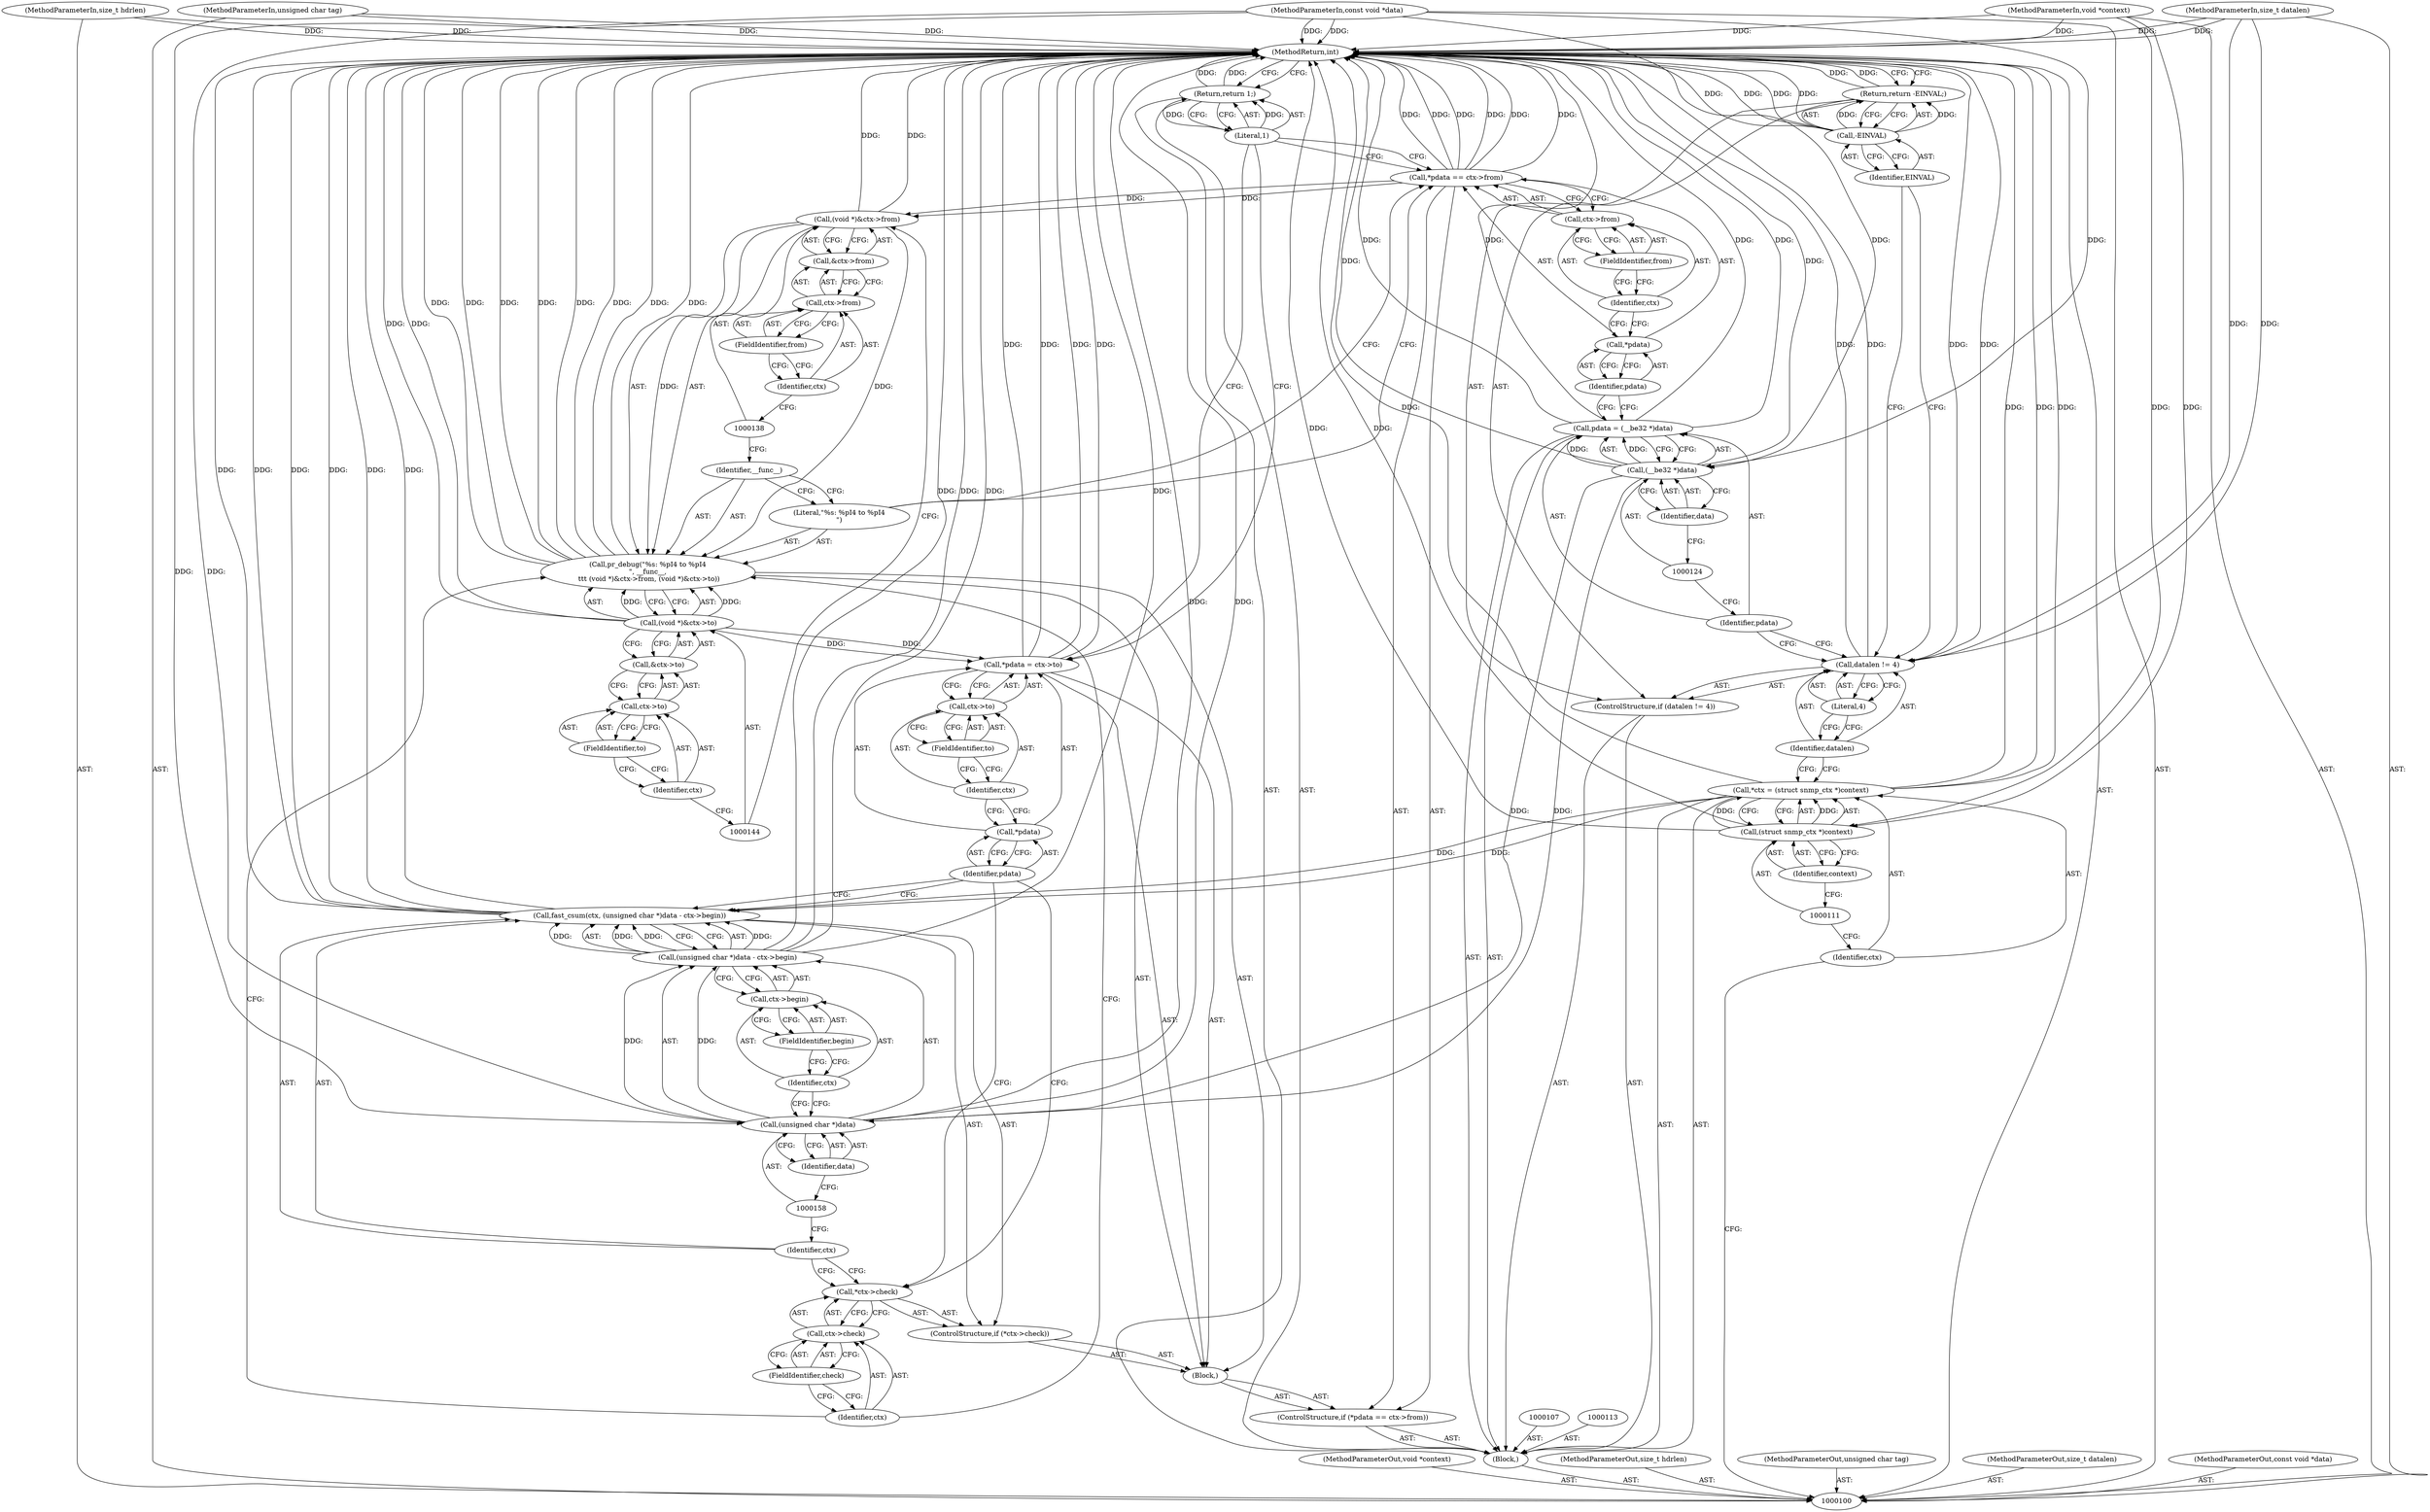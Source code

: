 digraph "0_linux_c4c07b4d6fa1f11880eab8e076d3d060ef3f55fc" {
"1000171" [label="(MethodReturn,int)"];
"1000101" [label="(MethodParameterIn,void *context)"];
"1000237" [label="(MethodParameterOut,void *context)"];
"1000102" [label="(MethodParameterIn,size_t hdrlen)"];
"1000238" [label="(MethodParameterOut,size_t hdrlen)"];
"1000103" [label="(MethodParameterIn,unsigned char tag)"];
"1000239" [label="(MethodParameterOut,unsigned char tag)"];
"1000130" [label="(Call,ctx->from)"];
"1000131" [label="(Identifier,ctx)"];
"1000126" [label="(ControlStructure,if (*pdata == ctx->from))"];
"1000132" [label="(FieldIdentifier,from)"];
"1000133" [label="(Block,)"];
"1000127" [label="(Call,*pdata == ctx->from)"];
"1000128" [label="(Call,*pdata)"];
"1000129" [label="(Identifier,pdata)"];
"1000135" [label="(Literal,\"%s: %pI4 to %pI4\n\")"];
"1000134" [label="(Call,pr_debug(\"%s: %pI4 to %pI4\n\", __func__,\n \t\t\t (void *)&ctx->from, (void *)&ctx->to))"];
"1000136" [label="(Identifier,__func__)"];
"1000139" [label="(Call,&ctx->from)"];
"1000140" [label="(Call,ctx->from)"];
"1000141" [label="(Identifier,ctx)"];
"1000142" [label="(FieldIdentifier,from)"];
"1000143" [label="(Call,(void *)&ctx->to)"];
"1000145" [label="(Call,&ctx->to)"];
"1000146" [label="(Call,ctx->to)"];
"1000147" [label="(Identifier,ctx)"];
"1000148" [label="(FieldIdentifier,to)"];
"1000137" [label="(Call,(void *)&ctx->from)"];
"1000153" [label="(FieldIdentifier,check)"];
"1000149" [label="(ControlStructure,if (*ctx->check))"];
"1000150" [label="(Call,*ctx->check)"];
"1000151" [label="(Call,ctx->check)"];
"1000152" [label="(Identifier,ctx)"];
"1000155" [label="(Identifier,ctx)"];
"1000156" [label="(Call,(unsigned char *)data - ctx->begin)"];
"1000157" [label="(Call,(unsigned char *)data)"];
"1000154" [label="(Call,fast_csum(ctx, (unsigned char *)data - ctx->begin))"];
"1000159" [label="(Identifier,data)"];
"1000160" [label="(Call,ctx->begin)"];
"1000161" [label="(Identifier,ctx)"];
"1000162" [label="(FieldIdentifier,begin)"];
"1000166" [label="(Call,ctx->to)"];
"1000167" [label="(Identifier,ctx)"];
"1000168" [label="(FieldIdentifier,to)"];
"1000163" [label="(Call,*pdata = ctx->to)"];
"1000164" [label="(Call,*pdata)"];
"1000165" [label="(Identifier,pdata)"];
"1000169" [label="(Return,return 1;)"];
"1000170" [label="(Literal,1)"];
"1000105" [label="(MethodParameterIn,size_t datalen)"];
"1000241" [label="(MethodParameterOut,size_t datalen)"];
"1000104" [label="(MethodParameterIn,const void *data)"];
"1000240" [label="(MethodParameterOut,const void *data)"];
"1000106" [label="(Block,)"];
"1000108" [label="(Call,*ctx = (struct snmp_ctx *)context)"];
"1000109" [label="(Identifier,ctx)"];
"1000110" [label="(Call,(struct snmp_ctx *)context)"];
"1000112" [label="(Identifier,context)"];
"1000114" [label="(ControlStructure,if (datalen != 4))"];
"1000117" [label="(Literal,4)"];
"1000115" [label="(Call,datalen != 4)"];
"1000116" [label="(Identifier,datalen)"];
"1000120" [label="(Identifier,EINVAL)"];
"1000118" [label="(Return,return -EINVAL;)"];
"1000119" [label="(Call,-EINVAL)"];
"1000121" [label="(Call,pdata = (__be32 *)data)"];
"1000122" [label="(Identifier,pdata)"];
"1000125" [label="(Identifier,data)"];
"1000123" [label="(Call,(__be32 *)data)"];
"1000171" -> "1000100"  [label="AST: "];
"1000171" -> "1000118"  [label="CFG: "];
"1000171" -> "1000169"  [label="CFG: "];
"1000169" -> "1000171"  [label="DDG: "];
"1000118" -> "1000171"  [label="DDG: "];
"1000157" -> "1000171"  [label="DDG: "];
"1000123" -> "1000171"  [label="DDG: "];
"1000156" -> "1000171"  [label="DDG: "];
"1000156" -> "1000171"  [label="DDG: "];
"1000104" -> "1000171"  [label="DDG: "];
"1000105" -> "1000171"  [label="DDG: "];
"1000163" -> "1000171"  [label="DDG: "];
"1000163" -> "1000171"  [label="DDG: "];
"1000127" -> "1000171"  [label="DDG: "];
"1000127" -> "1000171"  [label="DDG: "];
"1000127" -> "1000171"  [label="DDG: "];
"1000154" -> "1000171"  [label="DDG: "];
"1000154" -> "1000171"  [label="DDG: "];
"1000154" -> "1000171"  [label="DDG: "];
"1000119" -> "1000171"  [label="DDG: "];
"1000119" -> "1000171"  [label="DDG: "];
"1000115" -> "1000171"  [label="DDG: "];
"1000115" -> "1000171"  [label="DDG: "];
"1000121" -> "1000171"  [label="DDG: "];
"1000121" -> "1000171"  [label="DDG: "];
"1000137" -> "1000171"  [label="DDG: "];
"1000103" -> "1000171"  [label="DDG: "];
"1000134" -> "1000171"  [label="DDG: "];
"1000134" -> "1000171"  [label="DDG: "];
"1000134" -> "1000171"  [label="DDG: "];
"1000134" -> "1000171"  [label="DDG: "];
"1000102" -> "1000171"  [label="DDG: "];
"1000110" -> "1000171"  [label="DDG: "];
"1000101" -> "1000171"  [label="DDG: "];
"1000108" -> "1000171"  [label="DDG: "];
"1000108" -> "1000171"  [label="DDG: "];
"1000143" -> "1000171"  [label="DDG: "];
"1000101" -> "1000100"  [label="AST: "];
"1000101" -> "1000171"  [label="DDG: "];
"1000101" -> "1000110"  [label="DDG: "];
"1000237" -> "1000100"  [label="AST: "];
"1000102" -> "1000100"  [label="AST: "];
"1000102" -> "1000171"  [label="DDG: "];
"1000238" -> "1000100"  [label="AST: "];
"1000103" -> "1000100"  [label="AST: "];
"1000103" -> "1000171"  [label="DDG: "];
"1000239" -> "1000100"  [label="AST: "];
"1000130" -> "1000127"  [label="AST: "];
"1000130" -> "1000132"  [label="CFG: "];
"1000131" -> "1000130"  [label="AST: "];
"1000132" -> "1000130"  [label="AST: "];
"1000127" -> "1000130"  [label="CFG: "];
"1000131" -> "1000130"  [label="AST: "];
"1000131" -> "1000128"  [label="CFG: "];
"1000132" -> "1000131"  [label="CFG: "];
"1000126" -> "1000106"  [label="AST: "];
"1000127" -> "1000126"  [label="AST: "];
"1000133" -> "1000126"  [label="AST: "];
"1000132" -> "1000130"  [label="AST: "];
"1000132" -> "1000131"  [label="CFG: "];
"1000130" -> "1000132"  [label="CFG: "];
"1000133" -> "1000126"  [label="AST: "];
"1000134" -> "1000133"  [label="AST: "];
"1000149" -> "1000133"  [label="AST: "];
"1000163" -> "1000133"  [label="AST: "];
"1000127" -> "1000126"  [label="AST: "];
"1000127" -> "1000130"  [label="CFG: "];
"1000128" -> "1000127"  [label="AST: "];
"1000130" -> "1000127"  [label="AST: "];
"1000135" -> "1000127"  [label="CFG: "];
"1000170" -> "1000127"  [label="CFG: "];
"1000127" -> "1000171"  [label="DDG: "];
"1000127" -> "1000171"  [label="DDG: "];
"1000127" -> "1000171"  [label="DDG: "];
"1000127" -> "1000137"  [label="DDG: "];
"1000128" -> "1000127"  [label="AST: "];
"1000128" -> "1000129"  [label="CFG: "];
"1000129" -> "1000128"  [label="AST: "];
"1000131" -> "1000128"  [label="CFG: "];
"1000129" -> "1000128"  [label="AST: "];
"1000129" -> "1000121"  [label="CFG: "];
"1000128" -> "1000129"  [label="CFG: "];
"1000135" -> "1000134"  [label="AST: "];
"1000135" -> "1000127"  [label="CFG: "];
"1000136" -> "1000135"  [label="CFG: "];
"1000134" -> "1000133"  [label="AST: "];
"1000134" -> "1000143"  [label="CFG: "];
"1000135" -> "1000134"  [label="AST: "];
"1000136" -> "1000134"  [label="AST: "];
"1000137" -> "1000134"  [label="AST: "];
"1000143" -> "1000134"  [label="AST: "];
"1000152" -> "1000134"  [label="CFG: "];
"1000134" -> "1000171"  [label="DDG: "];
"1000134" -> "1000171"  [label="DDG: "];
"1000134" -> "1000171"  [label="DDG: "];
"1000134" -> "1000171"  [label="DDG: "];
"1000137" -> "1000134"  [label="DDG: "];
"1000143" -> "1000134"  [label="DDG: "];
"1000136" -> "1000134"  [label="AST: "];
"1000136" -> "1000135"  [label="CFG: "];
"1000138" -> "1000136"  [label="CFG: "];
"1000139" -> "1000137"  [label="AST: "];
"1000139" -> "1000140"  [label="CFG: "];
"1000140" -> "1000139"  [label="AST: "];
"1000137" -> "1000139"  [label="CFG: "];
"1000140" -> "1000139"  [label="AST: "];
"1000140" -> "1000142"  [label="CFG: "];
"1000141" -> "1000140"  [label="AST: "];
"1000142" -> "1000140"  [label="AST: "];
"1000139" -> "1000140"  [label="CFG: "];
"1000141" -> "1000140"  [label="AST: "];
"1000141" -> "1000138"  [label="CFG: "];
"1000142" -> "1000141"  [label="CFG: "];
"1000142" -> "1000140"  [label="AST: "];
"1000142" -> "1000141"  [label="CFG: "];
"1000140" -> "1000142"  [label="CFG: "];
"1000143" -> "1000134"  [label="AST: "];
"1000143" -> "1000145"  [label="CFG: "];
"1000144" -> "1000143"  [label="AST: "];
"1000145" -> "1000143"  [label="AST: "];
"1000134" -> "1000143"  [label="CFG: "];
"1000143" -> "1000171"  [label="DDG: "];
"1000143" -> "1000134"  [label="DDG: "];
"1000143" -> "1000163"  [label="DDG: "];
"1000145" -> "1000143"  [label="AST: "];
"1000145" -> "1000146"  [label="CFG: "];
"1000146" -> "1000145"  [label="AST: "];
"1000143" -> "1000145"  [label="CFG: "];
"1000146" -> "1000145"  [label="AST: "];
"1000146" -> "1000148"  [label="CFG: "];
"1000147" -> "1000146"  [label="AST: "];
"1000148" -> "1000146"  [label="AST: "];
"1000145" -> "1000146"  [label="CFG: "];
"1000147" -> "1000146"  [label="AST: "];
"1000147" -> "1000144"  [label="CFG: "];
"1000148" -> "1000147"  [label="CFG: "];
"1000148" -> "1000146"  [label="AST: "];
"1000148" -> "1000147"  [label="CFG: "];
"1000146" -> "1000148"  [label="CFG: "];
"1000137" -> "1000134"  [label="AST: "];
"1000137" -> "1000139"  [label="CFG: "];
"1000138" -> "1000137"  [label="AST: "];
"1000139" -> "1000137"  [label="AST: "];
"1000144" -> "1000137"  [label="CFG: "];
"1000137" -> "1000171"  [label="DDG: "];
"1000137" -> "1000134"  [label="DDG: "];
"1000127" -> "1000137"  [label="DDG: "];
"1000153" -> "1000151"  [label="AST: "];
"1000153" -> "1000152"  [label="CFG: "];
"1000151" -> "1000153"  [label="CFG: "];
"1000149" -> "1000133"  [label="AST: "];
"1000150" -> "1000149"  [label="AST: "];
"1000154" -> "1000149"  [label="AST: "];
"1000150" -> "1000149"  [label="AST: "];
"1000150" -> "1000151"  [label="CFG: "];
"1000151" -> "1000150"  [label="AST: "];
"1000155" -> "1000150"  [label="CFG: "];
"1000165" -> "1000150"  [label="CFG: "];
"1000151" -> "1000150"  [label="AST: "];
"1000151" -> "1000153"  [label="CFG: "];
"1000152" -> "1000151"  [label="AST: "];
"1000153" -> "1000151"  [label="AST: "];
"1000150" -> "1000151"  [label="CFG: "];
"1000152" -> "1000151"  [label="AST: "];
"1000152" -> "1000134"  [label="CFG: "];
"1000153" -> "1000152"  [label="CFG: "];
"1000155" -> "1000154"  [label="AST: "];
"1000155" -> "1000150"  [label="CFG: "];
"1000158" -> "1000155"  [label="CFG: "];
"1000156" -> "1000154"  [label="AST: "];
"1000156" -> "1000160"  [label="CFG: "];
"1000157" -> "1000156"  [label="AST: "];
"1000160" -> "1000156"  [label="AST: "];
"1000154" -> "1000156"  [label="CFG: "];
"1000156" -> "1000171"  [label="DDG: "];
"1000156" -> "1000171"  [label="DDG: "];
"1000156" -> "1000154"  [label="DDG: "];
"1000156" -> "1000154"  [label="DDG: "];
"1000157" -> "1000156"  [label="DDG: "];
"1000157" -> "1000156"  [label="AST: "];
"1000157" -> "1000159"  [label="CFG: "];
"1000158" -> "1000157"  [label="AST: "];
"1000159" -> "1000157"  [label="AST: "];
"1000161" -> "1000157"  [label="CFG: "];
"1000157" -> "1000171"  [label="DDG: "];
"1000157" -> "1000156"  [label="DDG: "];
"1000123" -> "1000157"  [label="DDG: "];
"1000104" -> "1000157"  [label="DDG: "];
"1000154" -> "1000149"  [label="AST: "];
"1000154" -> "1000156"  [label="CFG: "];
"1000155" -> "1000154"  [label="AST: "];
"1000156" -> "1000154"  [label="AST: "];
"1000165" -> "1000154"  [label="CFG: "];
"1000154" -> "1000171"  [label="DDG: "];
"1000154" -> "1000171"  [label="DDG: "];
"1000154" -> "1000171"  [label="DDG: "];
"1000108" -> "1000154"  [label="DDG: "];
"1000156" -> "1000154"  [label="DDG: "];
"1000156" -> "1000154"  [label="DDG: "];
"1000159" -> "1000157"  [label="AST: "];
"1000159" -> "1000158"  [label="CFG: "];
"1000157" -> "1000159"  [label="CFG: "];
"1000160" -> "1000156"  [label="AST: "];
"1000160" -> "1000162"  [label="CFG: "];
"1000161" -> "1000160"  [label="AST: "];
"1000162" -> "1000160"  [label="AST: "];
"1000156" -> "1000160"  [label="CFG: "];
"1000161" -> "1000160"  [label="AST: "];
"1000161" -> "1000157"  [label="CFG: "];
"1000162" -> "1000161"  [label="CFG: "];
"1000162" -> "1000160"  [label="AST: "];
"1000162" -> "1000161"  [label="CFG: "];
"1000160" -> "1000162"  [label="CFG: "];
"1000166" -> "1000163"  [label="AST: "];
"1000166" -> "1000168"  [label="CFG: "];
"1000167" -> "1000166"  [label="AST: "];
"1000168" -> "1000166"  [label="AST: "];
"1000163" -> "1000166"  [label="CFG: "];
"1000167" -> "1000166"  [label="AST: "];
"1000167" -> "1000164"  [label="CFG: "];
"1000168" -> "1000167"  [label="CFG: "];
"1000168" -> "1000166"  [label="AST: "];
"1000168" -> "1000167"  [label="CFG: "];
"1000166" -> "1000168"  [label="CFG: "];
"1000163" -> "1000133"  [label="AST: "];
"1000163" -> "1000166"  [label="CFG: "];
"1000164" -> "1000163"  [label="AST: "];
"1000166" -> "1000163"  [label="AST: "];
"1000170" -> "1000163"  [label="CFG: "];
"1000163" -> "1000171"  [label="DDG: "];
"1000163" -> "1000171"  [label="DDG: "];
"1000143" -> "1000163"  [label="DDG: "];
"1000164" -> "1000163"  [label="AST: "];
"1000164" -> "1000165"  [label="CFG: "];
"1000165" -> "1000164"  [label="AST: "];
"1000167" -> "1000164"  [label="CFG: "];
"1000165" -> "1000164"  [label="AST: "];
"1000165" -> "1000154"  [label="CFG: "];
"1000165" -> "1000150"  [label="CFG: "];
"1000164" -> "1000165"  [label="CFG: "];
"1000169" -> "1000106"  [label="AST: "];
"1000169" -> "1000170"  [label="CFG: "];
"1000170" -> "1000169"  [label="AST: "];
"1000171" -> "1000169"  [label="CFG: "];
"1000169" -> "1000171"  [label="DDG: "];
"1000170" -> "1000169"  [label="DDG: "];
"1000170" -> "1000169"  [label="AST: "];
"1000170" -> "1000163"  [label="CFG: "];
"1000170" -> "1000127"  [label="CFG: "];
"1000169" -> "1000170"  [label="CFG: "];
"1000170" -> "1000169"  [label="DDG: "];
"1000105" -> "1000100"  [label="AST: "];
"1000105" -> "1000171"  [label="DDG: "];
"1000105" -> "1000115"  [label="DDG: "];
"1000241" -> "1000100"  [label="AST: "];
"1000104" -> "1000100"  [label="AST: "];
"1000104" -> "1000171"  [label="DDG: "];
"1000104" -> "1000123"  [label="DDG: "];
"1000104" -> "1000157"  [label="DDG: "];
"1000240" -> "1000100"  [label="AST: "];
"1000106" -> "1000100"  [label="AST: "];
"1000107" -> "1000106"  [label="AST: "];
"1000108" -> "1000106"  [label="AST: "];
"1000113" -> "1000106"  [label="AST: "];
"1000114" -> "1000106"  [label="AST: "];
"1000121" -> "1000106"  [label="AST: "];
"1000126" -> "1000106"  [label="AST: "];
"1000169" -> "1000106"  [label="AST: "];
"1000108" -> "1000106"  [label="AST: "];
"1000108" -> "1000110"  [label="CFG: "];
"1000109" -> "1000108"  [label="AST: "];
"1000110" -> "1000108"  [label="AST: "];
"1000116" -> "1000108"  [label="CFG: "];
"1000108" -> "1000171"  [label="DDG: "];
"1000108" -> "1000171"  [label="DDG: "];
"1000110" -> "1000108"  [label="DDG: "];
"1000108" -> "1000154"  [label="DDG: "];
"1000109" -> "1000108"  [label="AST: "];
"1000109" -> "1000100"  [label="CFG: "];
"1000111" -> "1000109"  [label="CFG: "];
"1000110" -> "1000108"  [label="AST: "];
"1000110" -> "1000112"  [label="CFG: "];
"1000111" -> "1000110"  [label="AST: "];
"1000112" -> "1000110"  [label="AST: "];
"1000108" -> "1000110"  [label="CFG: "];
"1000110" -> "1000171"  [label="DDG: "];
"1000110" -> "1000108"  [label="DDG: "];
"1000101" -> "1000110"  [label="DDG: "];
"1000112" -> "1000110"  [label="AST: "];
"1000112" -> "1000111"  [label="CFG: "];
"1000110" -> "1000112"  [label="CFG: "];
"1000114" -> "1000106"  [label="AST: "];
"1000115" -> "1000114"  [label="AST: "];
"1000118" -> "1000114"  [label="AST: "];
"1000117" -> "1000115"  [label="AST: "];
"1000117" -> "1000116"  [label="CFG: "];
"1000115" -> "1000117"  [label="CFG: "];
"1000115" -> "1000114"  [label="AST: "];
"1000115" -> "1000117"  [label="CFG: "];
"1000116" -> "1000115"  [label="AST: "];
"1000117" -> "1000115"  [label="AST: "];
"1000120" -> "1000115"  [label="CFG: "];
"1000122" -> "1000115"  [label="CFG: "];
"1000115" -> "1000171"  [label="DDG: "];
"1000115" -> "1000171"  [label="DDG: "];
"1000105" -> "1000115"  [label="DDG: "];
"1000116" -> "1000115"  [label="AST: "];
"1000116" -> "1000108"  [label="CFG: "];
"1000117" -> "1000116"  [label="CFG: "];
"1000120" -> "1000119"  [label="AST: "];
"1000120" -> "1000115"  [label="CFG: "];
"1000119" -> "1000120"  [label="CFG: "];
"1000118" -> "1000114"  [label="AST: "];
"1000118" -> "1000119"  [label="CFG: "];
"1000119" -> "1000118"  [label="AST: "];
"1000171" -> "1000118"  [label="CFG: "];
"1000118" -> "1000171"  [label="DDG: "];
"1000119" -> "1000118"  [label="DDG: "];
"1000119" -> "1000118"  [label="AST: "];
"1000119" -> "1000120"  [label="CFG: "];
"1000120" -> "1000119"  [label="AST: "];
"1000118" -> "1000119"  [label="CFG: "];
"1000119" -> "1000171"  [label="DDG: "];
"1000119" -> "1000171"  [label="DDG: "];
"1000119" -> "1000118"  [label="DDG: "];
"1000121" -> "1000106"  [label="AST: "];
"1000121" -> "1000123"  [label="CFG: "];
"1000122" -> "1000121"  [label="AST: "];
"1000123" -> "1000121"  [label="AST: "];
"1000129" -> "1000121"  [label="CFG: "];
"1000121" -> "1000171"  [label="DDG: "];
"1000121" -> "1000171"  [label="DDG: "];
"1000123" -> "1000121"  [label="DDG: "];
"1000122" -> "1000121"  [label="AST: "];
"1000122" -> "1000115"  [label="CFG: "];
"1000124" -> "1000122"  [label="CFG: "];
"1000125" -> "1000123"  [label="AST: "];
"1000125" -> "1000124"  [label="CFG: "];
"1000123" -> "1000125"  [label="CFG: "];
"1000123" -> "1000121"  [label="AST: "];
"1000123" -> "1000125"  [label="CFG: "];
"1000124" -> "1000123"  [label="AST: "];
"1000125" -> "1000123"  [label="AST: "];
"1000121" -> "1000123"  [label="CFG: "];
"1000123" -> "1000171"  [label="DDG: "];
"1000123" -> "1000121"  [label="DDG: "];
"1000104" -> "1000123"  [label="DDG: "];
"1000123" -> "1000157"  [label="DDG: "];
}
